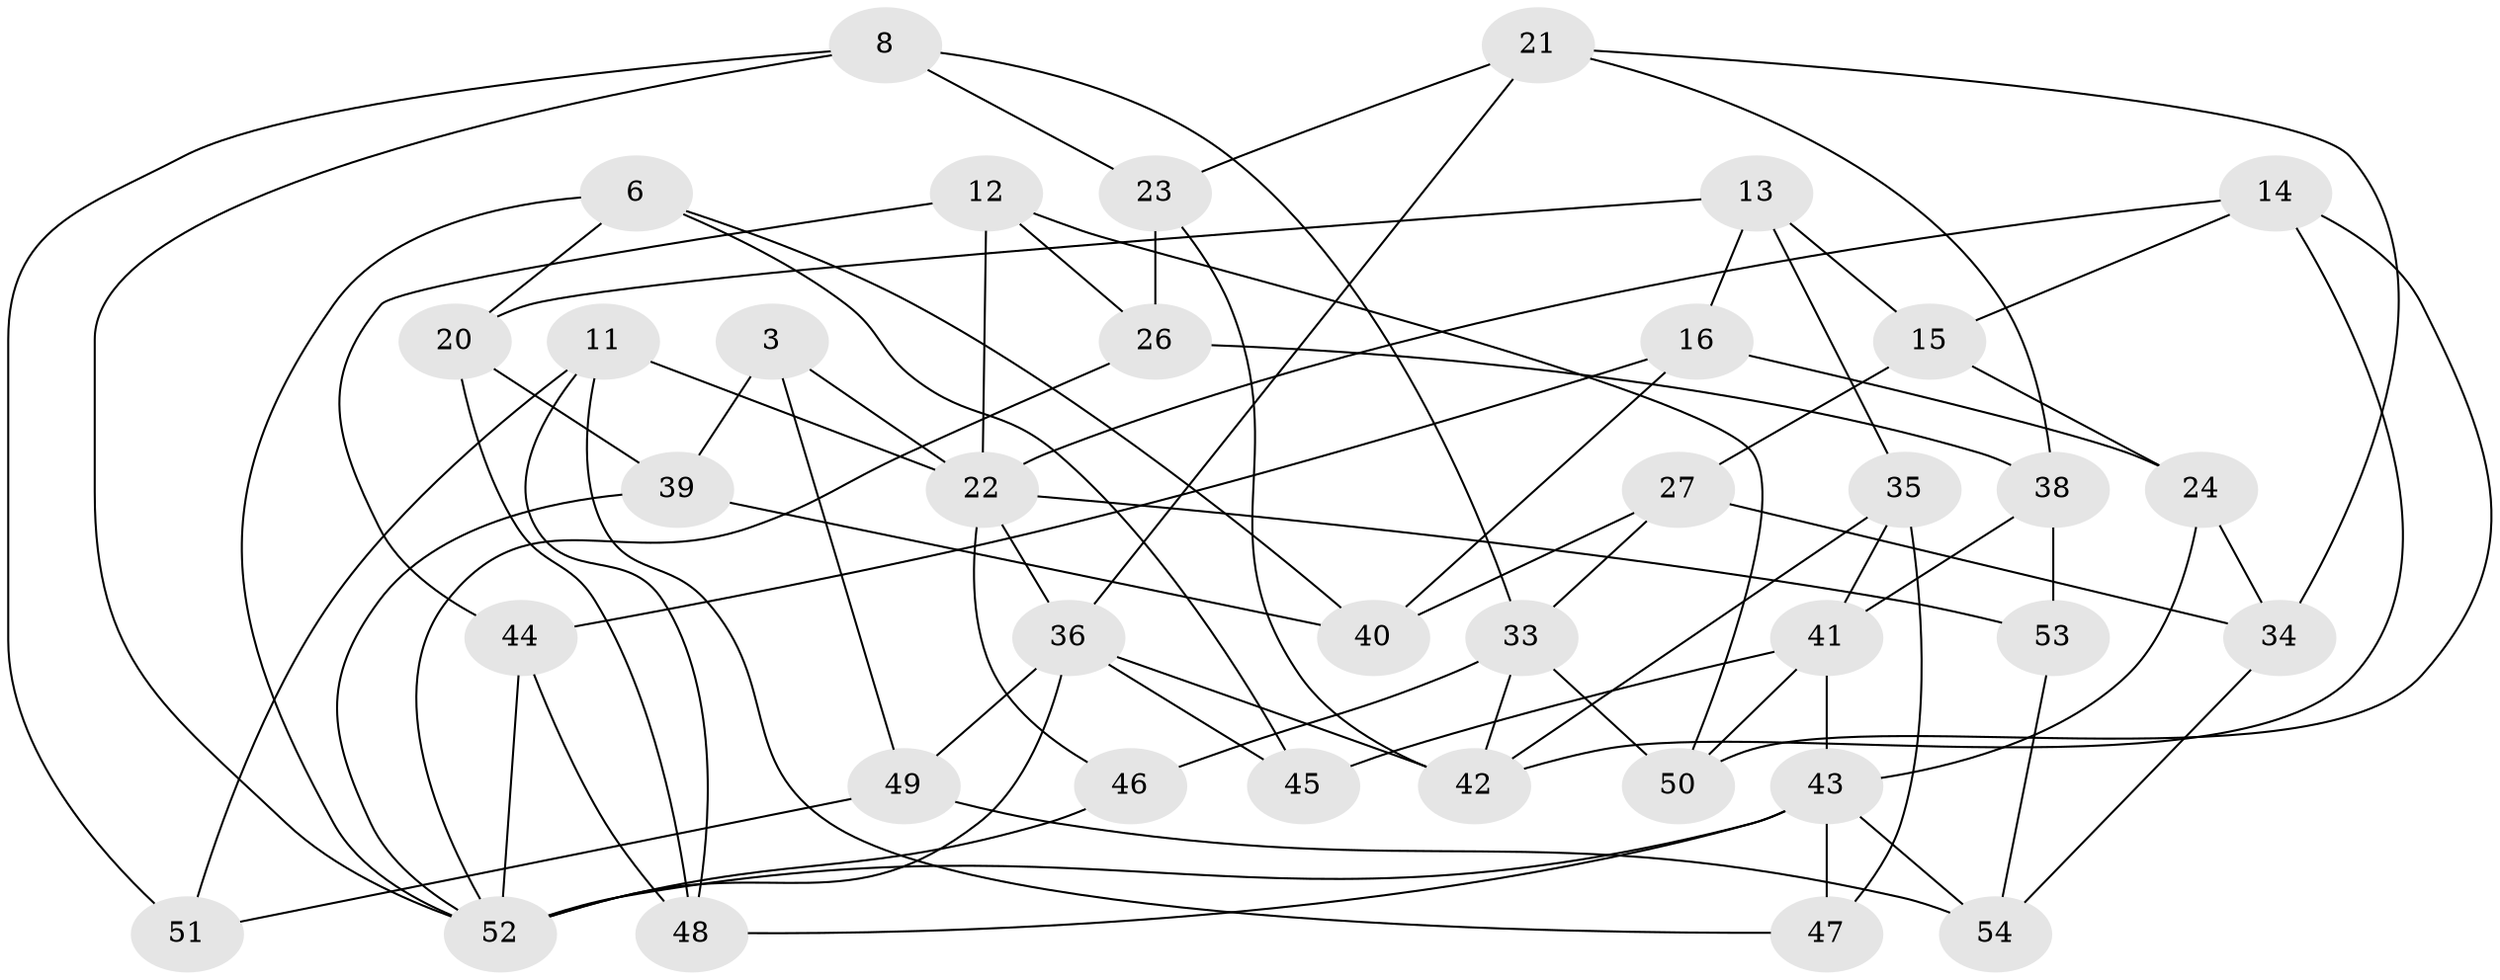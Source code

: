 // original degree distribution, {4: 1.0}
// Generated by graph-tools (version 1.1) at 2025/02/03/04/25 22:02:20]
// undirected, 37 vertices, 78 edges
graph export_dot {
graph [start="1"]
  node [color=gray90,style=filled];
  3;
  6;
  8;
  11;
  12;
  13;
  14;
  15;
  16;
  20;
  21;
  22 [super="+19"];
  23;
  24;
  26;
  27;
  33 [super="+2"];
  34;
  35;
  36 [super="+32+30"];
  38;
  39;
  40;
  41 [super="+37"];
  42 [super="+4"];
  43 [super="+31+7"];
  44;
  45;
  46 [super="+28"];
  47;
  48;
  49 [super="+29"];
  50;
  51;
  52 [super="+25+9"];
  53 [super="+18"];
  54 [super="+17"];
  3 -- 49 [weight=2];
  3 -- 39;
  3 -- 22;
  6 -- 20;
  6 -- 40;
  6 -- 45;
  6 -- 52;
  8 -- 23;
  8 -- 33;
  8 -- 51;
  8 -- 52;
  11 -- 47;
  11 -- 51;
  11 -- 48;
  11 -- 22;
  12 -- 26;
  12 -- 50;
  12 -- 44;
  12 -- 22;
  13 -- 16;
  13 -- 20;
  13 -- 35;
  13 -- 15;
  14 -- 15;
  14 -- 50;
  14 -- 22;
  14 -- 42;
  15 -- 27;
  15 -- 24;
  16 -- 44;
  16 -- 40;
  16 -- 24;
  20 -- 39;
  20 -- 48;
  21 -- 23;
  21 -- 34;
  21 -- 38;
  21 -- 36;
  22 -- 53 [weight=3];
  22 -- 46 [weight=2];
  22 -- 36;
  23 -- 42;
  23 -- 26;
  24 -- 34;
  24 -- 43;
  26 -- 38;
  26 -- 52;
  27 -- 34;
  27 -- 33;
  27 -- 40;
  33 -- 50;
  33 -- 46 [weight=2];
  33 -- 42;
  34 -- 54;
  35 -- 47;
  35 -- 42;
  35 -- 41;
  36 -- 49;
  36 -- 42 [weight=2];
  36 -- 52 [weight=2];
  36 -- 45;
  38 -- 41;
  38 -- 53;
  39 -- 52;
  39 -- 40;
  41 -- 50;
  41 -- 45 [weight=2];
  41 -- 43;
  43 -- 47 [weight=2];
  43 -- 54 [weight=2];
  43 -- 48;
  43 -- 52;
  44 -- 48;
  44 -- 52;
  46 -- 52 [weight=2];
  49 -- 54;
  49 -- 51 [weight=2];
  53 -- 54 [weight=2];
}
